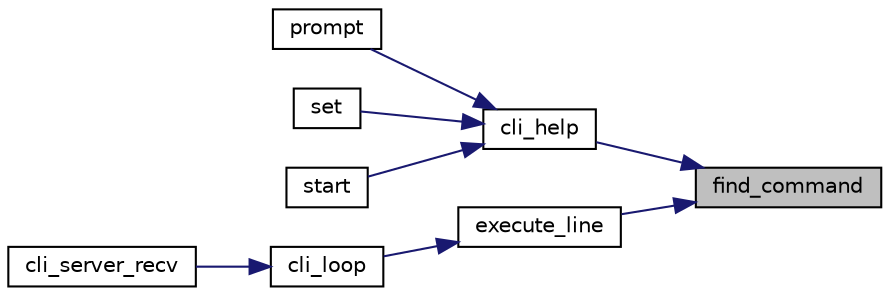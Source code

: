 digraph "find_command"
{
 // LATEX_PDF_SIZE
  edge [fontname="Helvetica",fontsize="10",labelfontname="Helvetica",labelfontsize="10"];
  node [fontname="Helvetica",fontsize="10",shape=record];
  rankdir="RL";
  Node1 [label="find_command",height=0.2,width=0.4,color="black", fillcolor="grey75", style="filled", fontcolor="black",tooltip=" "];
  Node1 -> Node2 [dir="back",color="midnightblue",fontsize="10",style="solid",fontname="Helvetica"];
  Node2 [label="cli_help",height=0.2,width=0.4,color="black", fillcolor="white", style="filled",URL="$cli__cmd_8c.html#a96376fb161ed758586e0553bda6bec1e",tooltip=" "];
  Node2 -> Node3 [dir="back",color="midnightblue",fontsize="10",style="solid",fontname="Helvetica"];
  Node3 [label="prompt",height=0.2,width=0.4,color="black", fillcolor="white", style="filled",URL="$cli__cmd_8c.html#a1f7373b20ca6504a2f7f72f4dc53ce92",tooltip=" "];
  Node2 -> Node4 [dir="back",color="midnightblue",fontsize="10",style="solid",fontname="Helvetica"];
  Node4 [label="set",height=0.2,width=0.4,color="black", fillcolor="white", style="filled",URL="$cli__cmd_8c.html#a1064294587d2b6178f3a042645f96f87",tooltip=" "];
  Node2 -> Node5 [dir="back",color="midnightblue",fontsize="10",style="solid",fontname="Helvetica"];
  Node5 [label="start",height=0.2,width=0.4,color="black", fillcolor="white", style="filled",URL="$cli__cmd_8c.html#ac7c3a7ed65f6223cb1f3413a16a17b8b",tooltip=" "];
  Node1 -> Node6 [dir="back",color="midnightblue",fontsize="10",style="solid",fontname="Helvetica"];
  Node6 [label="execute_line",height=0.2,width=0.4,color="black", fillcolor="white", style="filled",URL="$cli_8h.html#a683d67784f898e6d892d1106f2cdef5c",tooltip=" "];
  Node6 -> Node7 [dir="back",color="midnightblue",fontsize="10",style="solid",fontname="Helvetica"];
  Node7 [label="cli_loop",height=0.2,width=0.4,color="black", fillcolor="white", style="filled",URL="$cli_8h.html#a209fb75a1bedea8fa2436d2007fb4e45",tooltip=" "];
  Node7 -> Node8 [dir="back",color="midnightblue",fontsize="10",style="solid",fontname="Helvetica"];
  Node8 [label="cli_server_recv",height=0.2,width=0.4,color="black", fillcolor="white", style="filled",URL="$group____cli__if.html#ga74775c889b03b869df6cbce55c2d7c81",tooltip=" "];
}
